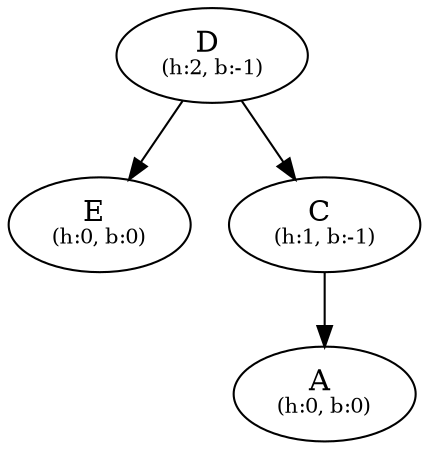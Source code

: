 digraph {
  nD [label="D" pos="0.8,2.0!" label=<D <br/><font point-size="10">(h:2, b:-1)</font>>]
  nE [label="E" pos="1.6,1.0!" label=<E <br/><font point-size="10">(h:0, b:0)</font>>]
  nC [label="C" pos="0.0,1.0!" label=<C <br/><font point-size="10">(h:1, b:-1)</font>>]
  nA [label="A" pos="-0.4,0.0!" label=<A <br/><font point-size="10">(h:0, b:0)</font>>]
  nD -> nE 
  nD -> nC 
  nC -> nA 
}
